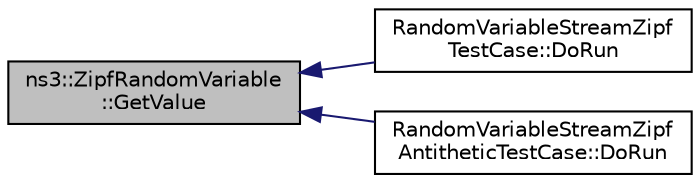 digraph "ns3::ZipfRandomVariable::GetValue"
{
  edge [fontname="Helvetica",fontsize="10",labelfontname="Helvetica",labelfontsize="10"];
  node [fontname="Helvetica",fontsize="10",shape=record];
  rankdir="LR";
  Node1 [label="ns3::ZipfRandomVariable\l::GetValue",height=0.2,width=0.4,color="black", fillcolor="grey75", style="filled", fontcolor="black"];
  Node1 -> Node2 [dir="back",color="midnightblue",fontsize="10",style="solid"];
  Node2 [label="RandomVariableStreamZipf\lTestCase::DoRun",height=0.2,width=0.4,color="black", fillcolor="white", style="filled",URL="$d8/d9d/classRandomVariableStreamZipfTestCase.html#a85704e09590df03d979c956f514d4e2d",tooltip="Implementation to actually run this TestCase. "];
  Node1 -> Node3 [dir="back",color="midnightblue",fontsize="10",style="solid"];
  Node3 [label="RandomVariableStreamZipf\lAntitheticTestCase::DoRun",height=0.2,width=0.4,color="black", fillcolor="white", style="filled",URL="$d9/db9/classRandomVariableStreamZipfAntitheticTestCase.html#a09c7d1e05440c0621417aed87b8e67ac",tooltip="Implementation to actually run this TestCase. "];
}
